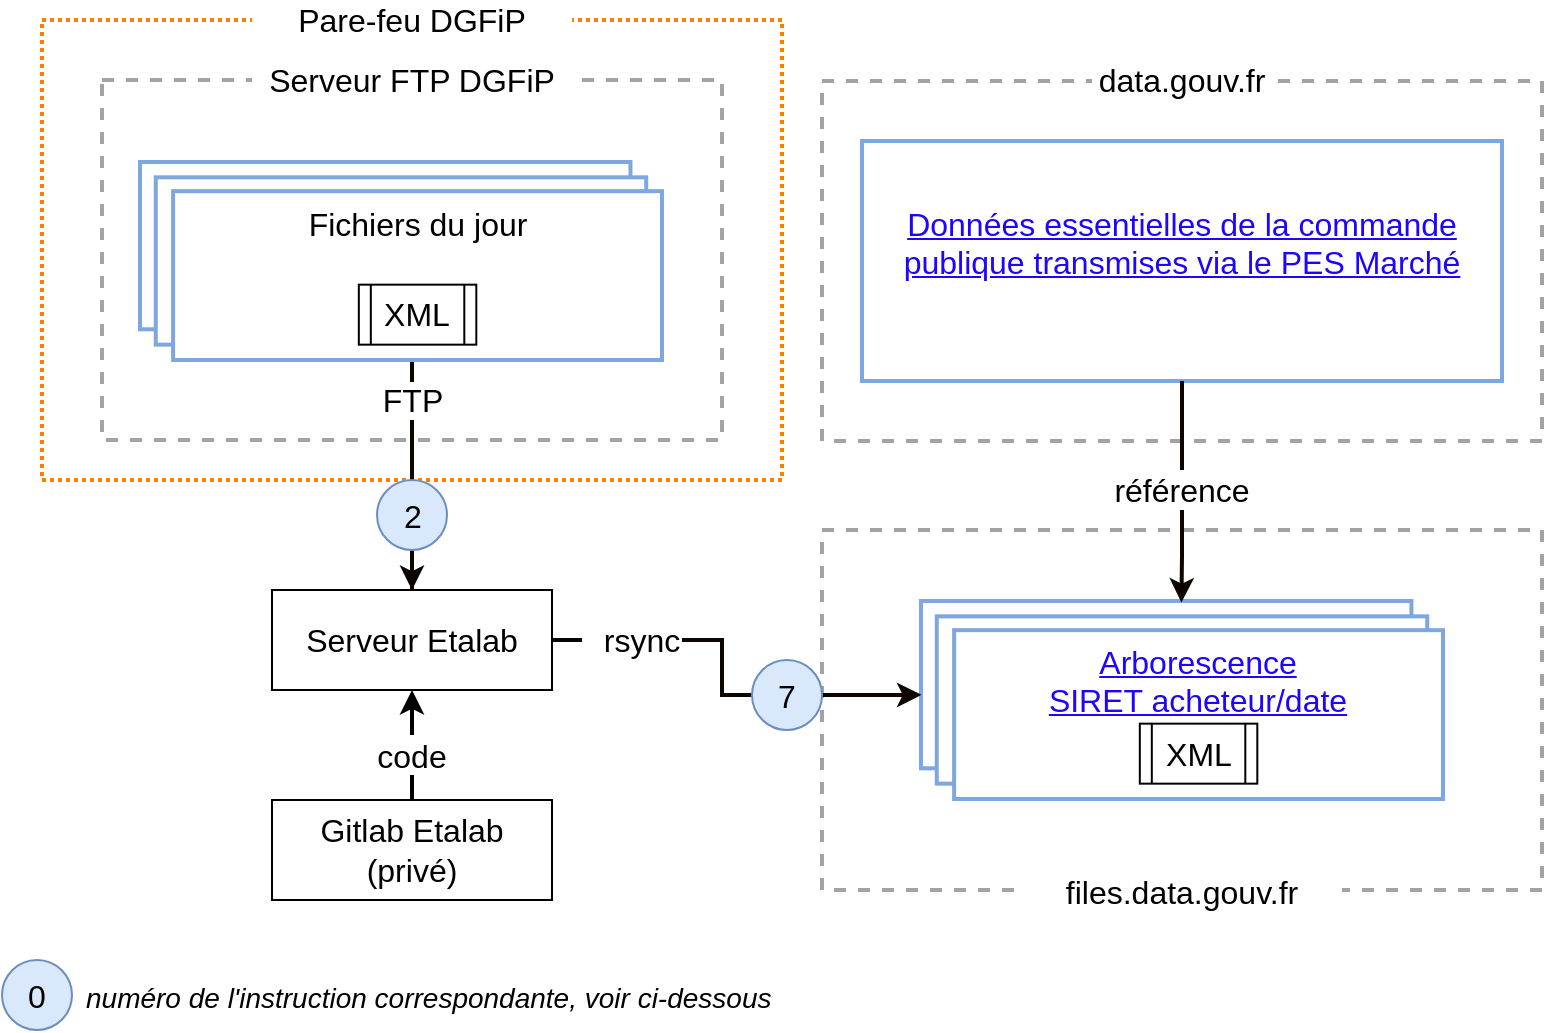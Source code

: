 <mxfile version="13.6.6" type="device"><diagram id="YwVPcnQrtgQc1rpSdtJS" name="Page-1"><mxGraphModel dx="1382" dy="951" grid="1" gridSize="10" guides="1" tooltips="1" connect="1" arrows="1" fold="1" page="1" pageScale="1" pageWidth="827" pageHeight="1169" math="0" shadow="0"><root><mxCell id="0"/><mxCell id="1" parent="0"/><mxCell id="5D05SsGc-P6bw-MVJZ4P-26" value="" style="rounded=0;whiteSpace=wrap;html=1;dashed=1;dashPattern=1 1;strokeWidth=2;strokeColor=#FF8000;" parent="1" vertex="1"><mxGeometry x="50" y="170" width="370" height="230" as="geometry"/></mxCell><mxCell id="5D05SsGc-P6bw-MVJZ4P-23" value="" style="edgeStyle=orthogonalEdgeStyle;rounded=0;orthogonalLoop=1;jettySize=auto;html=1;endArrow=none;endFill=0;strokeColor=#0D0600;strokeWidth=2;" parent="1" source="hwIMmI3QBjWFJ3wTzXhl-31" target="hwIMmI3QBjWFJ3wTzXhl-2" edge="1"><mxGeometry relative="1" as="geometry"/></mxCell><mxCell id="hwIMmI3QBjWFJ3wTzXhl-31" value="" style="rounded=0;whiteSpace=wrap;html=1;strokeWidth=2;fontSize=16;strokeColor=#A3A3A3;dashed=1;fillColor=none;" parent="1" vertex="1"><mxGeometry x="80" y="200" width="310" height="180" as="geometry"/></mxCell><mxCell id="5D05SsGc-P6bw-MVJZ4P-21" style="edgeStyle=orthogonalEdgeStyle;rounded=0;orthogonalLoop=1;jettySize=auto;html=1;exitX=1;exitY=0.5;exitDx=0;exitDy=0;entryX=0.001;entryY=0.462;entryDx=0;entryDy=0;entryPerimeter=0;endArrow=none;endFill=0;strokeColor=#050300;strokeWidth=2;" parent="1" source="hwIMmI3QBjWFJ3wTzXhl-2" edge="1"><mxGeometry relative="1" as="geometry"><mxPoint x="320.04" y="479.24" as="targetPoint"/></mxGeometry></mxCell><UserObject label="Serveur Etalab" id="hwIMmI3QBjWFJ3wTzXhl-2"><mxCell style="rounded=0;whiteSpace=wrap;html=1;fontSize=16;" parent="1" vertex="1"><mxGeometry x="165" y="455" width="140" height="50" as="geometry"/></mxCell></UserObject><mxCell id="hwIMmI3QBjWFJ3wTzXhl-13" style="edgeStyle=orthogonalEdgeStyle;rounded=0;orthogonalLoop=1;jettySize=auto;html=1;fontSize=16;exitX=0.5;exitY=1;exitDx=0;exitDy=0;strokeWidth=2;entryX=0.5;entryY=0;entryDx=0;entryDy=0;strokeColor=#0D0600;" parent="1" source="hwIMmI3QBjWFJ3wTzXhl-11" target="hwIMmI3QBjWFJ3wTzXhl-2" edge="1"><mxGeometry relative="1" as="geometry"><mxPoint x="280" y="410" as="sourcePoint"/><Array as="points"><mxPoint x="235" y="340"/></Array><mxPoint x="238" y="435" as="targetPoint"/></mxGeometry></mxCell><mxCell id="5D05SsGc-P6bw-MVJZ4P-22" value="&lt;font style=&quot;font-size: 16px&quot;&gt;FTP&lt;/font&gt;" style="edgeLabel;html=1;align=center;verticalAlign=middle;resizable=0;points=[];" parent="hwIMmI3QBjWFJ3wTzXhl-13" vertex="1" connectable="0"><mxGeometry x="0.172" y="2" relative="1" as="geometry"><mxPoint x="-2" y="-46.39" as="offset"/></mxGeometry></mxCell><mxCell id="hwIMmI3QBjWFJ3wTzXhl-26" value="2" style="ellipse;whiteSpace=wrap;html=1;aspect=fixed;fontSize=16;fillColor=#dae8fc;strokeColor=#6c8ebf;" parent="1" vertex="1"><mxGeometry x="217.5" y="400" width="35" height="35" as="geometry"/></mxCell><mxCell id="hwIMmI3QBjWFJ3wTzXhl-5" value="Serveur FTP DGFiP" style="text;html=1;strokeColor=none;align=center;verticalAlign=middle;whiteSpace=wrap;rounded=0;fontSize=16;fillColor=#ffffff;" parent="1" vertex="1"><mxGeometry x="155" y="190" width="160" height="20" as="geometry"/></mxCell><mxCell id="hwIMmI3QBjWFJ3wTzXhl-35" style="edgeStyle=orthogonalEdgeStyle;rounded=0;orthogonalLoop=1;jettySize=auto;html=1;exitX=0.5;exitY=0;exitDx=0;exitDy=0;entryX=0.5;entryY=1;entryDx=0;entryDy=0;strokeWidth=2;fontSize=16;" parent="1" source="hwIMmI3QBjWFJ3wTzXhl-36" target="hwIMmI3QBjWFJ3wTzXhl-2" edge="1"><mxGeometry relative="1" as="geometry"/></mxCell><UserObject label="Gitlab Etalab (privé)" id="hwIMmI3QBjWFJ3wTzXhl-34"><mxCell style="rounded=0;whiteSpace=wrap;html=1;fontSize=16;" parent="1" vertex="1"><mxGeometry x="165" y="560" width="140" height="50" as="geometry"/></mxCell></UserObject><mxCell id="RhvO9nnodoMTBFxERSfM-1" value="0" style="ellipse;whiteSpace=wrap;html=1;aspect=fixed;fontSize=16;fillColor=#dae8fc;strokeColor=#6c8ebf;" parent="1" vertex="1"><mxGeometry x="30" y="640" width="35" height="35" as="geometry"/></mxCell><mxCell id="RhvO9nnodoMTBFxERSfM-2" value="&lt;font style=&quot;font-size: 14px&quot;&gt;numéro de l'instruction correspondante, voir ci-dessous&lt;/font&gt;" style="text;html=1;strokeColor=none;align=left;verticalAlign=middle;whiteSpace=wrap;rounded=0;dashed=1;fontSize=16;fillColor=#ffffff;fontStyle=2" parent="1" vertex="1"><mxGeometry x="70" y="647.5" width="370" height="20" as="geometry"/></mxCell><mxCell id="5D05SsGc-P6bw-MVJZ4P-1" value="" style="group" parent="1" vertex="1" connectable="0"><mxGeometry x="99" y="241" width="261" height="99" as="geometry"/></mxCell><mxCell id="hwIMmI3QBjWFJ3wTzXhl-7" value="" style="rounded=0;whiteSpace=wrap;html=1;strokeWidth=2;strokeColor=#7EA6E0;fontSize=16;" parent="5D05SsGc-P6bw-MVJZ4P-1" vertex="1"><mxGeometry width="245.23" height="83.651" as="geometry"/></mxCell><mxCell id="hwIMmI3QBjWFJ3wTzXhl-10" value="" style="rounded=0;whiteSpace=wrap;html=1;strokeWidth=2;strokeColor=#7EA6E0;fontSize=16;" parent="5D05SsGc-P6bw-MVJZ4P-1" vertex="1"><mxGeometry x="7.885" y="7.674" width="245.23" height="83.651" as="geometry"/></mxCell><mxCell id="hwIMmI3QBjWFJ3wTzXhl-11" value="Fichiers du jour" style="rounded=0;whiteSpace=wrap;html=1;verticalAlign=top;strokeWidth=2;strokeColor=#7EA6E0;fontSize=16;" parent="5D05SsGc-P6bw-MVJZ4P-1" vertex="1"><mxGeometry x="16.559" y="14.581" width="244.441" height="84.419" as="geometry"/></mxCell><mxCell id="hwIMmI3QBjWFJ3wTzXhl-20" value="&lt;font style=&quot;font-size: 16px;&quot;&gt;XML&lt;/font&gt;" style="shape=process;whiteSpace=wrap;html=1;backgroundOutline=1;fontSize=16;" parent="5D05SsGc-P6bw-MVJZ4P-1" vertex="1"><mxGeometry x="109.41" y="61.33" width="58.746" height="30" as="geometry"/></mxCell><mxCell id="hwIMmI3QBjWFJ3wTzXhl-36" value="code" style="text;html=1;strokeColor=none;align=center;verticalAlign=middle;whiteSpace=wrap;rounded=0;dashed=1;fontSize=16;fillColor=#ffffff;" parent="1" vertex="1"><mxGeometry x="215" y="527.5" width="40" height="20" as="geometry"/></mxCell><mxCell id="5D05SsGc-P6bw-MVJZ4P-10" style="edgeStyle=orthogonalEdgeStyle;rounded=0;orthogonalLoop=1;jettySize=auto;html=1;exitX=0.5;exitY=0;exitDx=0;exitDy=0;entryX=0.5;entryY=1;entryDx=0;entryDy=0;strokeWidth=2;fontSize=16;endArrow=none;endFill=0;" parent="1" source="hwIMmI3QBjWFJ3wTzXhl-34" target="hwIMmI3QBjWFJ3wTzXhl-36" edge="1"><mxGeometry relative="1" as="geometry"><mxPoint x="235" y="555" as="sourcePoint"/><mxPoint x="235" y="505" as="targetPoint"/></mxGeometry></mxCell><mxCell id="5D05SsGc-P6bw-MVJZ4P-11" value="" style="group" parent="1" vertex="1" connectable="0"><mxGeometry x="440" y="415" width="360" height="190" as="geometry"/></mxCell><mxCell id="5D05SsGc-P6bw-MVJZ4P-5" value="" style="rounded=0;whiteSpace=wrap;html=1;strokeWidth=2;fontSize=16;strokeColor=#A3A3A3;dashed=1;fillColor=none;" parent="5D05SsGc-P6bw-MVJZ4P-11" vertex="1"><mxGeometry y="10" width="360" height="180" as="geometry"/></mxCell><mxCell id="5D05SsGc-P6bw-MVJZ4P-6" value="files.data.gouv.fr" style="text;html=1;strokeColor=none;align=center;verticalAlign=middle;whiteSpace=wrap;rounded=0;fontSize=16;fillColor=#ffffff;" parent="5D05SsGc-P6bw-MVJZ4P-11" vertex="1"><mxGeometry x="100" y="181" width="160" height="20" as="geometry"/></mxCell><UserObject label="" link="https://files.data.gouv.fr/decp/" id="5D05SsGc-P6bw-MVJZ4P-12"><mxCell style="group" parent="5D05SsGc-P6bw-MVJZ4P-11" vertex="1" connectable="0"><mxGeometry x="49.5" y="45.5" width="261" height="99" as="geometry"/></mxCell></UserObject><mxCell id="5D05SsGc-P6bw-MVJZ4P-13" value="" style="rounded=0;whiteSpace=wrap;html=1;strokeWidth=2;strokeColor=#7EA6E0;fontSize=16;" parent="5D05SsGc-P6bw-MVJZ4P-12" vertex="1"><mxGeometry width="245.23" height="83.651" as="geometry"/></mxCell><mxCell id="5D05SsGc-P6bw-MVJZ4P-14" value="" style="rounded=0;whiteSpace=wrap;html=1;strokeWidth=2;strokeColor=#7EA6E0;fontSize=16;" parent="5D05SsGc-P6bw-MVJZ4P-12" vertex="1"><mxGeometry x="7.885" y="7.674" width="245.23" height="83.651" as="geometry"/></mxCell><mxCell id="5D05SsGc-P6bw-MVJZ4P-15" value="&lt;div&gt;&lt;font color=&quot;#1E05FF&quot;&gt;&lt;u&gt;Arborescence&lt;/u&gt;&lt;/font&gt;&lt;/div&gt;&lt;div&gt;&lt;font color=&quot;#1E05FF&quot;&gt;&lt;u&gt;SIRET acheteur/date&lt;/u&gt;&lt;/font&gt;&lt;/div&gt;" style="rounded=0;whiteSpace=wrap;html=1;verticalAlign=top;strokeWidth=2;strokeColor=#7EA6E0;fontSize=16;" parent="5D05SsGc-P6bw-MVJZ4P-12" vertex="1"><mxGeometry x="16.559" y="14.581" width="244.441" height="84.419" as="geometry"/></mxCell><mxCell id="5D05SsGc-P6bw-MVJZ4P-16" value="&lt;font style=&quot;font-size: 16px;&quot;&gt;XML&lt;/font&gt;" style="shape=process;whiteSpace=wrap;html=1;backgroundOutline=1;fontSize=16;" parent="5D05SsGc-P6bw-MVJZ4P-12" vertex="1"><mxGeometry x="109.41" y="61.33" width="58.746" height="30" as="geometry"/></mxCell><mxCell id="5D05SsGc-P6bw-MVJZ4P-39" style="edgeStyle=orthogonalEdgeStyle;rounded=0;orthogonalLoop=1;jettySize=auto;html=1;exitX=1;exitY=0.5;exitDx=0;exitDy=0;entryX=0;entryY=0.5;entryDx=0;entryDy=0;endArrow=none;endFill=0;strokeColor=#0D0600;strokeWidth=2;" parent="1" source="5D05SsGc-P6bw-MVJZ4P-18" target="hwIMmI3QBjWFJ3wTzXhl-28" edge="1"><mxGeometry relative="1" as="geometry"/></mxCell><mxCell id="5D05SsGc-P6bw-MVJZ4P-18" value="rsync" style="text;html=1;strokeColor=none;align=center;verticalAlign=middle;whiteSpace=wrap;rounded=0;dashed=1;fontSize=16;fillColor=#ffffff;" parent="1" vertex="1"><mxGeometry x="330" y="470" width="40" height="20" as="geometry"/></mxCell><mxCell id="5D05SsGc-P6bw-MVJZ4P-28" value="Pare-feu DGFiP" style="text;html=1;strokeColor=none;align=center;verticalAlign=middle;whiteSpace=wrap;rounded=0;fontSize=16;fillColor=#ffffff;" parent="1" vertex="1"><mxGeometry x="155" y="160" width="160" height="20" as="geometry"/></mxCell><mxCell id="5D05SsGc-P6bw-MVJZ4P-31" value="" style="group" parent="1" vertex="1" connectable="0"><mxGeometry x="440" y="190" width="360" height="190.5" as="geometry"/></mxCell><mxCell id="5D05SsGc-P6bw-MVJZ4P-9" value="" style="rounded=0;whiteSpace=wrap;html=1;strokeWidth=2;fontSize=16;strokeColor=#A3A3A3;dashed=1;fillColor=none;" parent="5D05SsGc-P6bw-MVJZ4P-31" vertex="1"><mxGeometry y="10.5" width="360" height="180" as="geometry"/></mxCell><mxCell id="5D05SsGc-P6bw-MVJZ4P-30" value="data.gouv.fr" style="text;html=1;strokeColor=none;align=center;verticalAlign=middle;whiteSpace=wrap;rounded=0;fontSize=16;fillColor=#ffffff;" parent="5D05SsGc-P6bw-MVJZ4P-31" vertex="1"><mxGeometry x="135" width="90" height="20" as="geometry"/></mxCell><UserObject label="&lt;p&gt;&lt;font color=&quot;#1E05FF&quot;&gt;&lt;u&gt;Données essentielles de la commande publique transmises via le PES Marché&lt;br&gt;&lt;/u&gt;&lt;/font&gt;                        &lt;font color=&quot;#1E05FF&quot;&gt;&lt;u&gt;&lt;br&gt;&lt;/u&gt;&lt;/font&gt;                    &lt;/p&gt;" link="https://www.data.gouv.fr/datasets/5bd0b6fd8b4c413d0801dc57" id="5D05SsGc-P6bw-MVJZ4P-3"><mxCell style="rounded=0;whiteSpace=wrap;html=1;verticalAlign=middle;strokeWidth=2;strokeColor=#7EA6E0;fontSize=16;align=center;" parent="5D05SsGc-P6bw-MVJZ4P-31" vertex="1"><mxGeometry x="20" y="40.5" width="320" height="120" as="geometry"/></mxCell></UserObject><mxCell id="5D05SsGc-P6bw-MVJZ4P-33" style="edgeStyle=orthogonalEdgeStyle;rounded=0;orthogonalLoop=1;jettySize=auto;html=1;exitX=0.5;exitY=1;exitDx=0;exitDy=0;endArrow=classic;endFill=1;strokeColor=#0D0600;strokeWidth=2;entryX=0.531;entryY=0.009;entryDx=0;entryDy=0;entryPerimeter=0;" parent="1" source="5D05SsGc-P6bw-MVJZ4P-35" target="5D05SsGc-P6bw-MVJZ4P-13" edge="1"><mxGeometry relative="1" as="geometry"><Array as="points"/></mxGeometry></mxCell><mxCell id="5D05SsGc-P6bw-MVJZ4P-35" value="référence" style="text;html=1;strokeColor=none;align=center;verticalAlign=middle;whiteSpace=wrap;rounded=0;dashed=1;fontSize=16;fillColor=#ffffff;" parent="1" vertex="1"><mxGeometry x="600" y="395" width="40" height="20" as="geometry"/></mxCell><mxCell id="5D05SsGc-P6bw-MVJZ4P-37" style="edgeStyle=orthogonalEdgeStyle;rounded=0;orthogonalLoop=1;jettySize=auto;html=1;exitX=0.5;exitY=1;exitDx=0;exitDy=0;endArrow=none;endFill=0;strokeColor=#0D0600;strokeWidth=2;" parent="1" source="5D05SsGc-P6bw-MVJZ4P-3" target="5D05SsGc-P6bw-MVJZ4P-35" edge="1"><mxGeometry relative="1" as="geometry"/></mxCell><mxCell id="5D05SsGc-P6bw-MVJZ4P-40" style="edgeStyle=orthogonalEdgeStyle;rounded=0;orthogonalLoop=1;jettySize=auto;html=1;exitX=1;exitY=0.5;exitDx=0;exitDy=0;entryX=0.001;entryY=0.561;entryDx=0;entryDy=0;entryPerimeter=0;endArrow=classic;endFill=1;strokeColor=#0D0600;strokeWidth=2;" parent="1" source="hwIMmI3QBjWFJ3wTzXhl-28" target="5D05SsGc-P6bw-MVJZ4P-13" edge="1"><mxGeometry relative="1" as="geometry"/></mxCell><mxCell id="hwIMmI3QBjWFJ3wTzXhl-28" value="7" style="ellipse;whiteSpace=wrap;html=1;aspect=fixed;fontSize=16;fillColor=#dae8fc;strokeColor=#6c8ebf;" parent="1" vertex="1"><mxGeometry x="405" y="490" width="35" height="35" as="geometry"/></mxCell></root></mxGraphModel></diagram></mxfile>